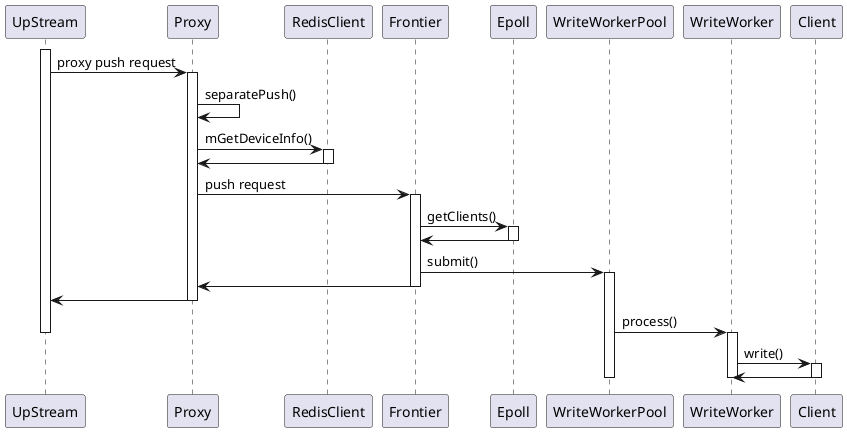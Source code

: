 @startuml

activate UpStream
UpStream -> Proxy: proxy push request
activate Proxy
Proxy -> Proxy: separatePush()
Proxy -> RedisClient: mGetDeviceInfo()
activate RedisClient
RedisClient -> Proxy
deactivate RedisClient
Proxy -> Frontier: push request
activate Frontier
Frontier -> Epoll: getClients()
activate Epoll
Epoll -> Frontier
deactivate Epoll
Frontier -> WriteWorkerPool: submit()
activate WriteWorkerPool
Frontier -> Proxy
deactivate Frontier
Proxy -> UpStream
deactivate Proxy
WriteWorkerPool -> WriteWorker: process()
deactivate UpStream
activate WriteWorker
WriteWorker -> Client: write()
activate Client
Client -> WriteWorker
deactivate Client
deactivate WriteWorker
deactivate WriteWorkerPool

@enduml